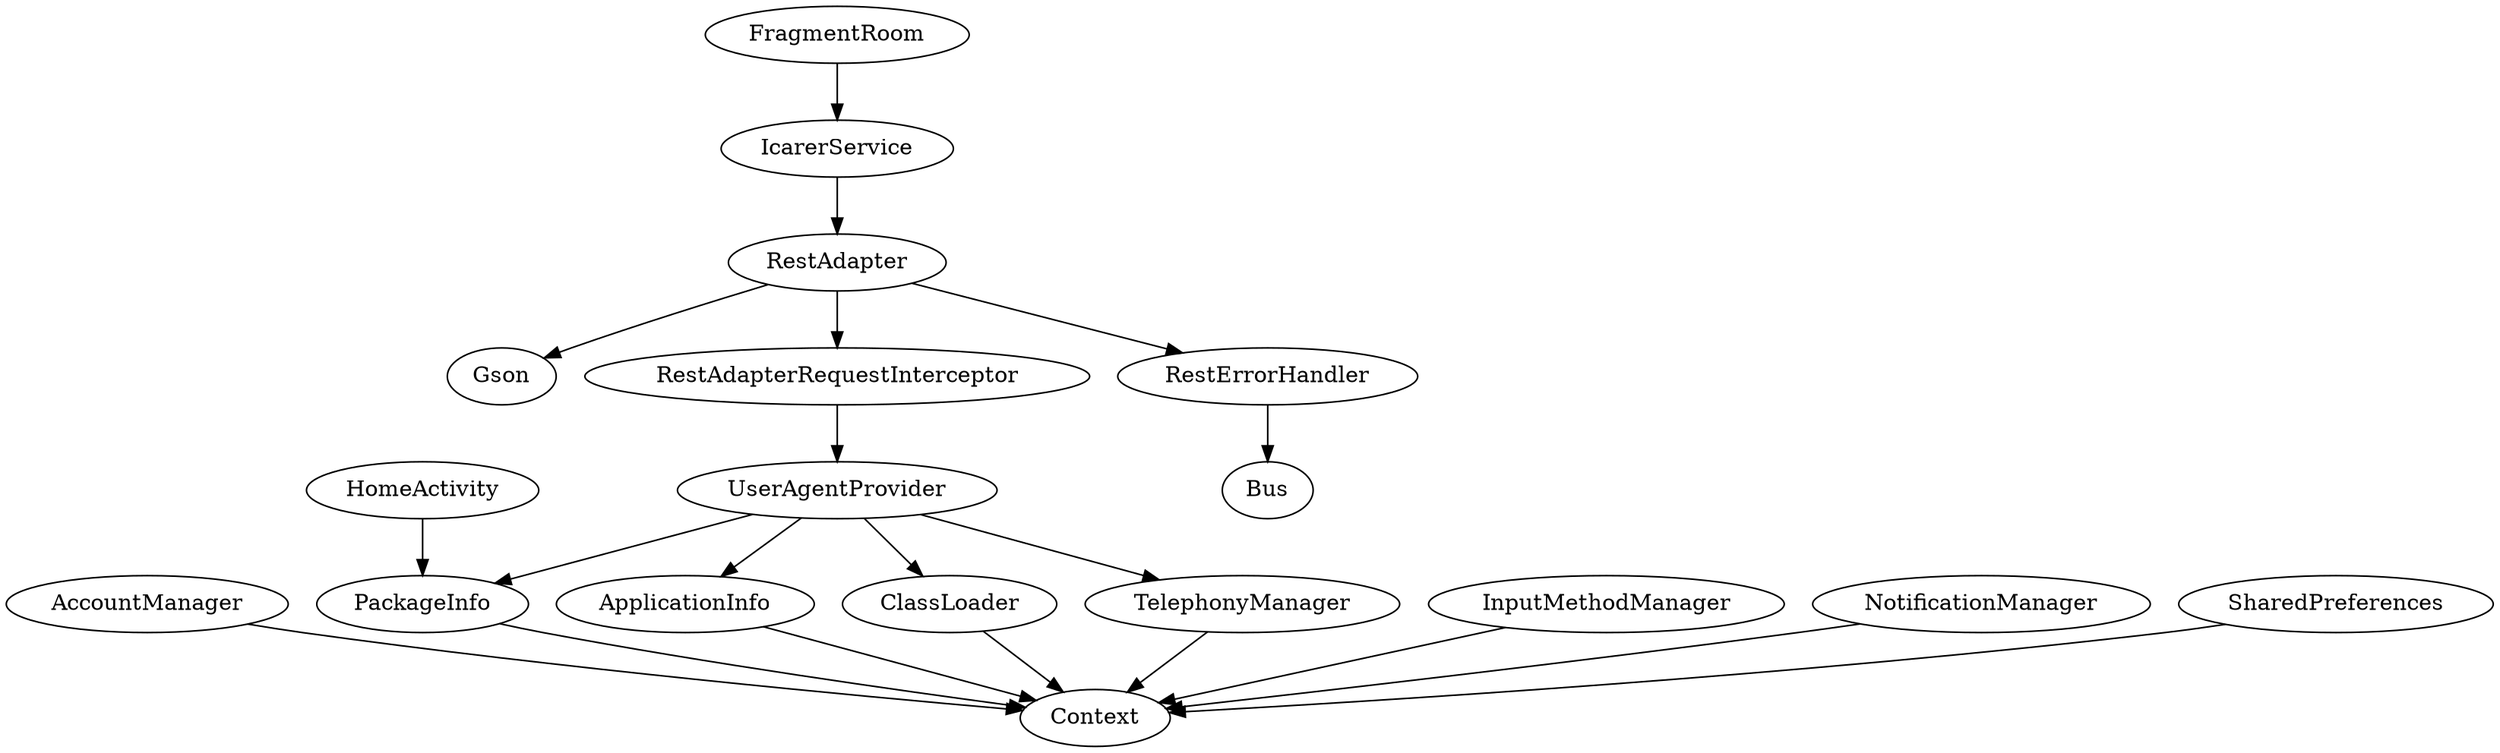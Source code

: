 digraph G1 {
  concentrate = true;
  AccountManager -> Context;
  ApplicationInfo -> Context;
  ClassLoader -> Context;
  FragmentRoom -> IcarerService;
  HomeActivity -> PackageInfo;
  IcarerService -> RestAdapter;
  InputMethodManager -> Context;
  NotificationManager -> Context;
  PackageInfo -> Context;
  RestAdapter -> Gson;
  RestAdapter -> RestAdapterRequestInterceptor;
  RestAdapter -> RestErrorHandler;
  RestAdapterRequestInterceptor -> UserAgentProvider;
  RestErrorHandler -> Bus;
  SharedPreferences -> Context;
  TelephonyManager -> Context;
  UserAgentProvider -> ApplicationInfo;
  UserAgentProvider -> PackageInfo;
  UserAgentProvider -> TelephonyManager;
  UserAgentProvider -> ClassLoader;
}
